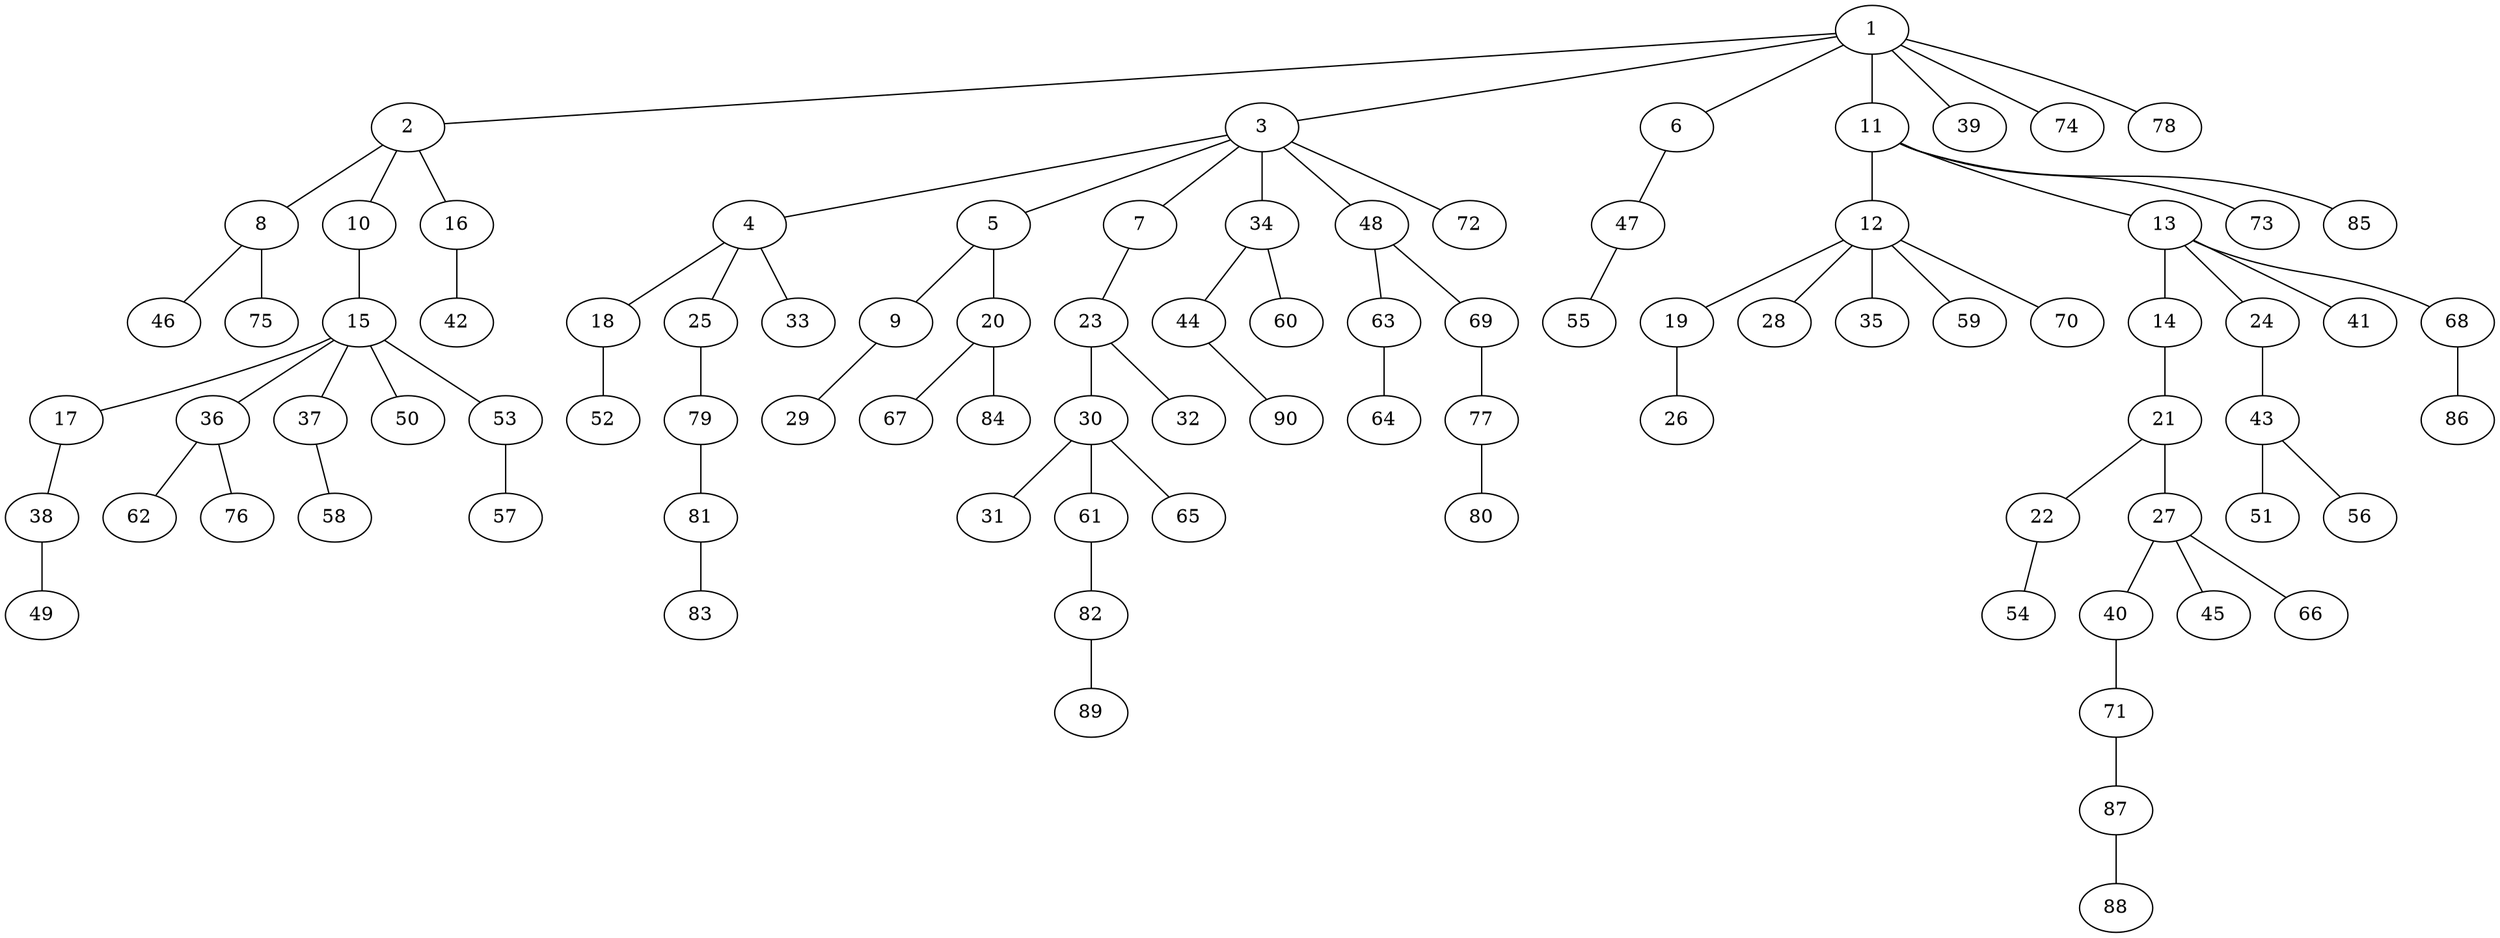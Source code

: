 graph graphname {1--2
1--3
1--6
1--11
1--39
1--74
1--78
2--8
2--10
2--16
3--4
3--5
3--7
3--34
3--48
3--72
4--18
4--25
4--33
5--9
5--20
6--47
7--23
8--46
8--75
9--29
10--15
11--12
11--13
11--73
11--85
12--19
12--28
12--35
12--59
12--70
13--14
13--24
13--41
13--68
14--21
15--17
15--36
15--37
15--50
15--53
16--42
17--38
18--52
19--26
20--67
20--84
21--22
21--27
22--54
23--30
23--32
24--43
25--79
27--40
27--45
27--66
30--31
30--61
30--65
34--44
34--60
36--62
36--76
37--58
38--49
40--71
43--51
43--56
44--90
47--55
48--63
48--69
53--57
61--82
63--64
68--86
69--77
71--87
77--80
79--81
81--83
82--89
87--88
}